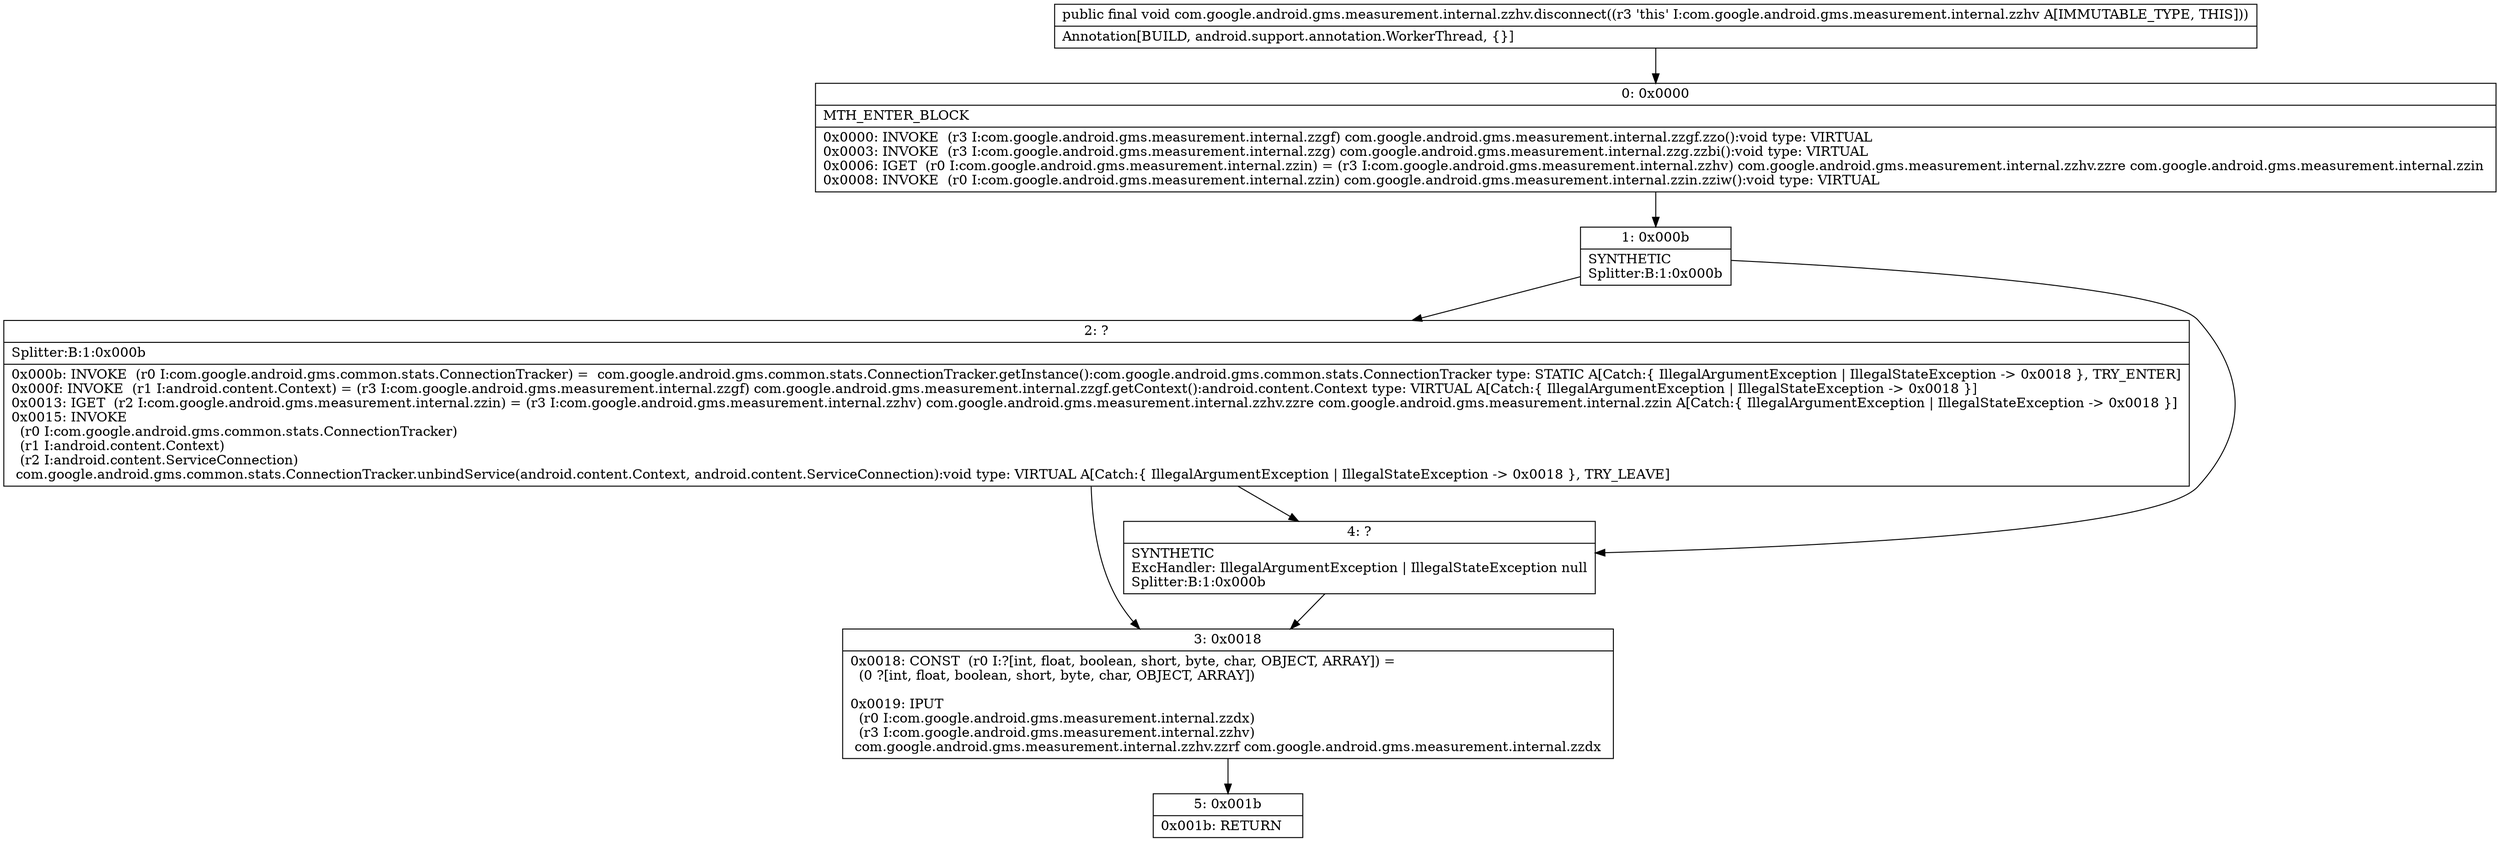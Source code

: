 digraph "CFG forcom.google.android.gms.measurement.internal.zzhv.disconnect()V" {
Node_0 [shape=record,label="{0\:\ 0x0000|MTH_ENTER_BLOCK\l|0x0000: INVOKE  (r3 I:com.google.android.gms.measurement.internal.zzgf) com.google.android.gms.measurement.internal.zzgf.zzo():void type: VIRTUAL \l0x0003: INVOKE  (r3 I:com.google.android.gms.measurement.internal.zzg) com.google.android.gms.measurement.internal.zzg.zzbi():void type: VIRTUAL \l0x0006: IGET  (r0 I:com.google.android.gms.measurement.internal.zzin) = (r3 I:com.google.android.gms.measurement.internal.zzhv) com.google.android.gms.measurement.internal.zzhv.zzre com.google.android.gms.measurement.internal.zzin \l0x0008: INVOKE  (r0 I:com.google.android.gms.measurement.internal.zzin) com.google.android.gms.measurement.internal.zzin.zziw():void type: VIRTUAL \l}"];
Node_1 [shape=record,label="{1\:\ 0x000b|SYNTHETIC\lSplitter:B:1:0x000b\l}"];
Node_2 [shape=record,label="{2\:\ ?|Splitter:B:1:0x000b\l|0x000b: INVOKE  (r0 I:com.google.android.gms.common.stats.ConnectionTracker) =  com.google.android.gms.common.stats.ConnectionTracker.getInstance():com.google.android.gms.common.stats.ConnectionTracker type: STATIC A[Catch:\{ IllegalArgumentException \| IllegalStateException \-\> 0x0018 \}, TRY_ENTER]\l0x000f: INVOKE  (r1 I:android.content.Context) = (r3 I:com.google.android.gms.measurement.internal.zzgf) com.google.android.gms.measurement.internal.zzgf.getContext():android.content.Context type: VIRTUAL A[Catch:\{ IllegalArgumentException \| IllegalStateException \-\> 0x0018 \}]\l0x0013: IGET  (r2 I:com.google.android.gms.measurement.internal.zzin) = (r3 I:com.google.android.gms.measurement.internal.zzhv) com.google.android.gms.measurement.internal.zzhv.zzre com.google.android.gms.measurement.internal.zzin A[Catch:\{ IllegalArgumentException \| IllegalStateException \-\> 0x0018 \}]\l0x0015: INVOKE  \l  (r0 I:com.google.android.gms.common.stats.ConnectionTracker)\l  (r1 I:android.content.Context)\l  (r2 I:android.content.ServiceConnection)\l com.google.android.gms.common.stats.ConnectionTracker.unbindService(android.content.Context, android.content.ServiceConnection):void type: VIRTUAL A[Catch:\{ IllegalArgumentException \| IllegalStateException \-\> 0x0018 \}, TRY_LEAVE]\l}"];
Node_3 [shape=record,label="{3\:\ 0x0018|0x0018: CONST  (r0 I:?[int, float, boolean, short, byte, char, OBJECT, ARRAY]) = \l  (0 ?[int, float, boolean, short, byte, char, OBJECT, ARRAY])\l \l0x0019: IPUT  \l  (r0 I:com.google.android.gms.measurement.internal.zzdx)\l  (r3 I:com.google.android.gms.measurement.internal.zzhv)\l com.google.android.gms.measurement.internal.zzhv.zzrf com.google.android.gms.measurement.internal.zzdx \l}"];
Node_4 [shape=record,label="{4\:\ ?|SYNTHETIC\lExcHandler: IllegalArgumentException \| IllegalStateException null\lSplitter:B:1:0x000b\l}"];
Node_5 [shape=record,label="{5\:\ 0x001b|0x001b: RETURN   \l}"];
MethodNode[shape=record,label="{public final void com.google.android.gms.measurement.internal.zzhv.disconnect((r3 'this' I:com.google.android.gms.measurement.internal.zzhv A[IMMUTABLE_TYPE, THIS]))  | Annotation[BUILD, android.support.annotation.WorkerThread, \{\}]\l}"];
MethodNode -> Node_0;
Node_0 -> Node_1;
Node_1 -> Node_2;
Node_1 -> Node_4;
Node_2 -> Node_3;
Node_2 -> Node_4;
Node_3 -> Node_5;
Node_4 -> Node_3;
}

